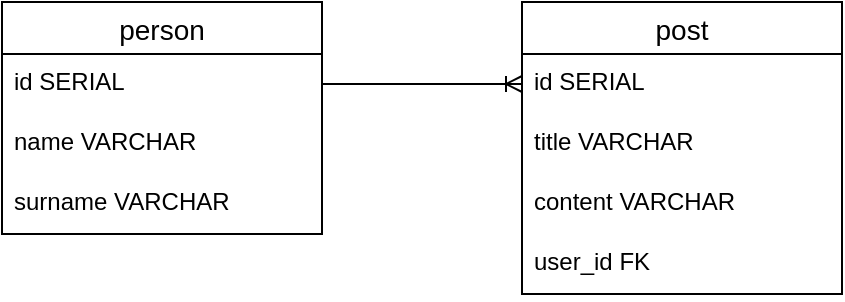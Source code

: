 <mxfile version="20.3.6" type="device"><diagram id="nDY24PxxBF4LliVwkNy-" name="Страница 1"><mxGraphModel dx="1002" dy="585" grid="1" gridSize="10" guides="1" tooltips="1" connect="1" arrows="1" fold="1" page="1" pageScale="1" pageWidth="827" pageHeight="1169" math="0" shadow="0"><root><mxCell id="0"/><mxCell id="1" parent="0"/><mxCell id="518eP0lMBf7INtbdNXTF-1" value="post" style="swimlane;fontStyle=0;childLayout=stackLayout;horizontal=1;startSize=26;horizontalStack=0;resizeParent=1;resizeParentMax=0;resizeLast=0;collapsible=1;marginBottom=0;align=center;fontSize=14;" vertex="1" parent="1"><mxGeometry x="400" y="240" width="160" height="146" as="geometry"><mxRectangle x="330" y="250" width="70" height="30" as="alternateBounds"/></mxGeometry></mxCell><mxCell id="518eP0lMBf7INtbdNXTF-2" value="id SERIAL" style="text;strokeColor=none;fillColor=none;spacingLeft=4;spacingRight=4;overflow=hidden;rotatable=0;points=[[0,0.5],[1,0.5]];portConstraint=eastwest;fontSize=12;" vertex="1" parent="518eP0lMBf7INtbdNXTF-1"><mxGeometry y="26" width="160" height="30" as="geometry"/></mxCell><mxCell id="518eP0lMBf7INtbdNXTF-3" value="title VARCHAR" style="text;strokeColor=none;fillColor=none;spacingLeft=4;spacingRight=4;overflow=hidden;rotatable=0;points=[[0,0.5],[1,0.5]];portConstraint=eastwest;fontSize=12;" vertex="1" parent="518eP0lMBf7INtbdNXTF-1"><mxGeometry y="56" width="160" height="30" as="geometry"/></mxCell><mxCell id="518eP0lMBf7INtbdNXTF-4" value="content VARCHAR" style="text;strokeColor=none;fillColor=none;spacingLeft=4;spacingRight=4;overflow=hidden;rotatable=0;points=[[0,0.5],[1,0.5]];portConstraint=eastwest;fontSize=12;" vertex="1" parent="518eP0lMBf7INtbdNXTF-1"><mxGeometry y="86" width="160" height="30" as="geometry"/></mxCell><mxCell id="518eP0lMBf7INtbdNXTF-11" value="user_id FK" style="text;strokeColor=none;fillColor=none;spacingLeft=4;spacingRight=4;overflow=hidden;rotatable=0;points=[[0,0.5],[1,0.5]];portConstraint=eastwest;fontSize=12;" vertex="1" parent="518eP0lMBf7INtbdNXTF-1"><mxGeometry y="116" width="160" height="30" as="geometry"/></mxCell><mxCell id="518eP0lMBf7INtbdNXTF-5" value="person" style="swimlane;fontStyle=0;childLayout=stackLayout;horizontal=1;startSize=26;horizontalStack=0;resizeParent=1;resizeParentMax=0;resizeLast=0;collapsible=1;marginBottom=0;align=center;fontSize=14;" vertex="1" parent="1"><mxGeometry x="140" y="240" width="160" height="116" as="geometry"/></mxCell><mxCell id="518eP0lMBf7INtbdNXTF-6" value="id SERIAL" style="text;strokeColor=none;fillColor=none;spacingLeft=4;spacingRight=4;overflow=hidden;rotatable=0;points=[[0,0.5],[1,0.5]];portConstraint=eastwest;fontSize=12;" vertex="1" parent="518eP0lMBf7INtbdNXTF-5"><mxGeometry y="26" width="160" height="30" as="geometry"/></mxCell><mxCell id="518eP0lMBf7INtbdNXTF-7" value="name VARCHAR" style="text;strokeColor=none;fillColor=none;spacingLeft=4;spacingRight=4;overflow=hidden;rotatable=0;points=[[0,0.5],[1,0.5]];portConstraint=eastwest;fontSize=12;" vertex="1" parent="518eP0lMBf7INtbdNXTF-5"><mxGeometry y="56" width="160" height="30" as="geometry"/></mxCell><mxCell id="518eP0lMBf7INtbdNXTF-8" value="surname VARCHAR" style="text;strokeColor=none;fillColor=none;spacingLeft=4;spacingRight=4;overflow=hidden;rotatable=0;points=[[0,0.5],[1,0.5]];portConstraint=eastwest;fontSize=12;" vertex="1" parent="518eP0lMBf7INtbdNXTF-5"><mxGeometry y="86" width="160" height="30" as="geometry"/></mxCell><mxCell id="518eP0lMBf7INtbdNXTF-12" value="" style="edgeStyle=entityRelationEdgeStyle;fontSize=12;html=1;endArrow=ERoneToMany;rounded=0;entryX=0;entryY=0.5;entryDx=0;entryDy=0;exitX=1;exitY=0.5;exitDx=0;exitDy=0;" edge="1" parent="1" source="518eP0lMBf7INtbdNXTF-6" target="518eP0lMBf7INtbdNXTF-2"><mxGeometry width="100" height="100" relative="1" as="geometry"><mxPoint x="310" y="280" as="sourcePoint"/><mxPoint x="390" y="220" as="targetPoint"/></mxGeometry></mxCell></root></mxGraphModel></diagram></mxfile>